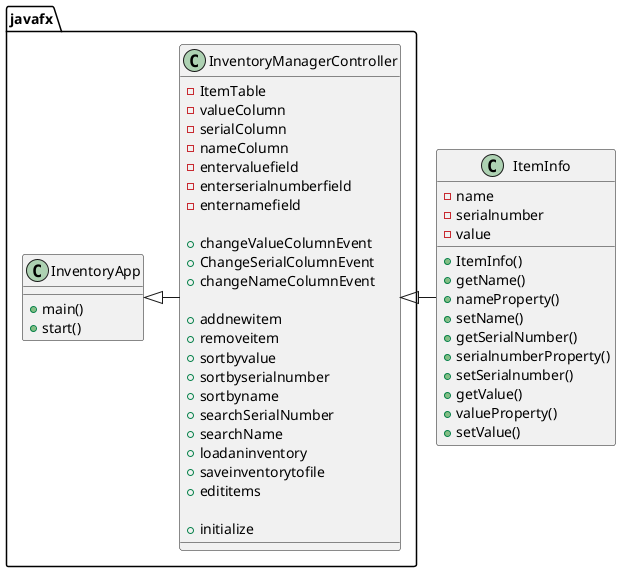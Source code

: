 @startuml
'https://plantuml.com/class-diagram




javafx.InventoryApp <|- javafx.InventoryManagerController
javafx.InventoryManagerController <|- ItemInfo





class javafx.InventoryApp{
+main()
+start()
}

class javafx.InventoryManagerController{
-ItemTable
-valueColumn
-serialColumn
-nameColumn
-entervaluefield
-enterserialnumberfield
-enternamefield

+changeValueColumnEvent
+ChangeSerialColumnEvent
+changeNameColumnEvent

+addnewitem
+removeitem
+sortbyvalue
+sortbyserialnumber
+sortbyname
+searchSerialNumber
+searchName
+loadaninventory
+saveinventorytofile
+edititems

+initialize

}

class ItemInfo{
-name
-serialnumber
-value

+ItemInfo()
+getName()
+nameProperty()
+setName()
+getSerialNumber()
+serialnumberProperty()
+setSerialnumber()
+getValue()
+valueProperty()
+setValue()
}

@enduml